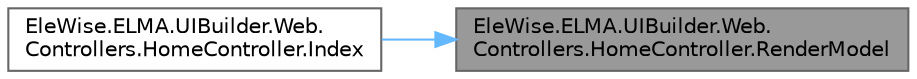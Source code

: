 digraph "EleWise.ELMA.UIBuilder.Web.Controllers.HomeController.RenderModel"
{
 // LATEX_PDF_SIZE
  bgcolor="transparent";
  edge [fontname=Helvetica,fontsize=10,labelfontname=Helvetica,labelfontsize=10];
  node [fontname=Helvetica,fontsize=10,shape=box,height=0.2,width=0.4];
  rankdir="RL";
  Node1 [id="Node000001",label="EleWise.ELMA.UIBuilder.Web.\lControllers.HomeController.RenderModel",height=0.2,width=0.4,color="gray40", fillcolor="grey60", style="filled", fontcolor="black",tooltip="Рендер модели"];
  Node1 -> Node2 [id="edge1_Node000001_Node000002",dir="back",color="steelblue1",style="solid",tooltip=" "];
  Node2 [id="Node000002",label="EleWise.ELMA.UIBuilder.Web.\lControllers.HomeController.Index",height=0.2,width=0.4,color="grey40", fillcolor="white", style="filled",URL="$class_ele_wise_1_1_e_l_m_a_1_1_u_i_builder_1_1_web_1_1_controllers_1_1_home_controller.html#a2f2d2f0568020ac98472af5829d77ed1",tooltip="Стартовый метод контроллера"];
}
